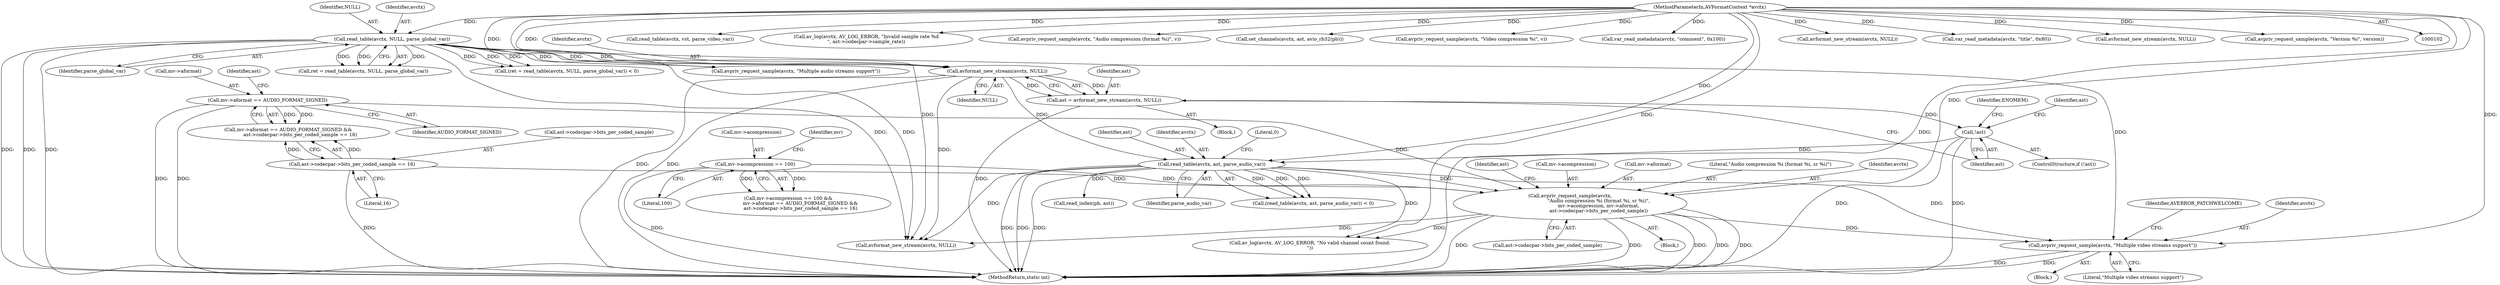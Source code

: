 digraph "0_FFmpeg_4f05e2e2dc1a89f38cd9f0960a6561083d714f1e@pointer" {
"1000561" [label="(Call,avpriv_request_sample(avctx, \"Multiple video streams support\"))"];
"1000436" [label="(Call,read_table(avctx, NULL, parse_global_var))"];
"1000103" [label="(MethodParameterIn,AVFormatContext *avctx)"];
"1000481" [label="(Call,read_table(avctx, ast, parse_audio_var))"];
"1000463" [label="(Call,avformat_new_stream(avctx, NULL))"];
"1000467" [label="(Call,!ast)"];
"1000461" [label="(Call,ast = avformat_new_stream(avctx, NULL))"];
"1000518" [label="(Call,avpriv_request_sample(avctx,\n                                      \"Audio compression %i (format %i, sr %i)\",\n                                      mv->acompression, mv->aformat,\n                                      ast->codecpar->bits_per_coded_sample))"];
"1000490" [label="(Call,mv->acompression == 100)"];
"1000496" [label="(Call,mv->aformat == AUDIO_FORMAT_SIGNED)"];
"1000501" [label="(Call,ast->codecpar->bits_per_coded_sample == 16)"];
"1000565" [label="(Identifier,AVERROR_PATCHWELCOME)"];
"1000433" [label="(Call,(ret = read_table(avctx, NULL, parse_global_var)) < 0)"];
"1000574" [label="(Call,avformat_new_stream(avctx, NULL))"];
"1000436" [label="(Call,read_table(avctx, NULL, parse_global_var))"];
"1000464" [label="(Identifier,avctx)"];
"1000502" [label="(Call,ast->codecpar->bits_per_coded_sample)"];
"1000594" [label="(Call,read_table(avctx, vst, parse_video_var))"];
"1000489" [label="(Call,mv->acompression == 100 &&\n                mv->aformat == AUDIO_FORMAT_SIGNED &&\n                ast->codecpar->bits_per_coded_sample == 16)"];
"1000496" [label="(Call,mv->aformat == AUDIO_FORMAT_SIGNED)"];
"1000517" [label="(Block,)"];
"1000535" [label="(Identifier,ast)"];
"1000563" [label="(Literal,\"Multiple video streams support\")"];
"1000501" [label="(Call,ast->codecpar->bits_per_coded_sample == 16)"];
"1000560" [label="(Block,)"];
"1000485" [label="(Literal,0)"];
"1000288" [label="(Call,av_log(avctx, AV_LOG_ERROR, \"Invalid sample rate %d\n\", ast->codecpar->sample_rate))"];
"1000336" [label="(Call,avpriv_request_sample(avctx, \"Audio compression (format %i)\", v))"];
"1000462" [label="(Identifier,ast)"];
"1000495" [label="(Call,mv->aformat == AUDIO_FORMAT_SIGNED &&\n                ast->codecpar->bits_per_coded_sample == 16)"];
"1000437" [label="(Identifier,avctx)"];
"1000310" [label="(Call,set_channels(avctx, ast, avio_rb32(pb)))"];
"1000494" [label="(Literal,100)"];
"1000521" [label="(Call,mv->acompression)"];
"1000524" [label="(Call,mv->aformat)"];
"1000480" [label="(Call,(read_table(avctx, ast, parse_audio_var)) < 0)"];
"1000625" [label="(MethodReturn,static int)"];
"1000439" [label="(Identifier,parse_global_var)"];
"1000468" [label="(Identifier,ast)"];
"1000226" [label="(Call,avpriv_request_sample(avctx, \"Video compression %i\", v))"];
"1000498" [label="(Identifier,mv)"];
"1000518" [label="(Call,avpriv_request_sample(avctx,\n                                      \"Audio compression %i (format %i, sr %i)\",\n                                      mv->acompression, mv->aformat,\n                                      ast->codecpar->bits_per_coded_sample))"];
"1000491" [label="(Call,mv->acompression)"];
"1000465" [label="(Identifier,NULL)"];
"1000490" [label="(Call,mv->acompression == 100)"];
"1000562" [label="(Identifier,avctx)"];
"1000471" [label="(Identifier,ENOMEM)"];
"1000520" [label="(Literal,\"Audio compression %i (format %i, sr %i)\")"];
"1000467" [label="(Call,!ast)"];
"1000475" [label="(Identifier,ast)"];
"1000347" [label="(Call,var_read_metadata(avctx, \"comment\", 0x100))"];
"1000450" [label="(Call,avpriv_request_sample(avctx, \"Multiple audio streams support\"))"];
"1000434" [label="(Call,ret = read_table(avctx, NULL, parse_global_var))"];
"1000605" [label="(Call,read_index(pb, ast))"];
"1000497" [label="(Call,mv->aformat)"];
"1000500" [label="(Identifier,AUDIO_FORMAT_SIGNED)"];
"1000548" [label="(Call,av_log(avctx, AV_LOG_ERROR, \"No valid channel count found.\n\"))"];
"1000147" [label="(Call,avformat_new_stream(avctx, NULL))"];
"1000561" [label="(Call,avpriv_request_sample(avctx, \"Multiple video streams support\"))"];
"1000463" [label="(Call,avformat_new_stream(avctx, NULL))"];
"1000481" [label="(Call,read_table(avctx, ast, parse_audio_var))"];
"1000483" [label="(Identifier,ast)"];
"1000519" [label="(Identifier,avctx)"];
"1000438" [label="(Identifier,NULL)"];
"1000343" [label="(Call,var_read_metadata(avctx, \"title\", 0x80))"];
"1000507" [label="(Literal,16)"];
"1000484" [label="(Identifier,parse_audio_var)"];
"1000158" [label="(Call,avformat_new_stream(avctx, NULL))"];
"1000461" [label="(Call,ast = avformat_new_stream(avctx, NULL))"];
"1000460" [label="(Block,)"];
"1000527" [label="(Call,ast->codecpar->bits_per_coded_sample)"];
"1000482" [label="(Identifier,avctx)"];
"1000466" [label="(ControlStructure,if (!ast))"];
"1000617" [label="(Call,avpriv_request_sample(avctx, \"Version %i\", version))"];
"1000103" [label="(MethodParameterIn,AVFormatContext *avctx)"];
"1000504" [label="(Identifier,ast)"];
"1000561" -> "1000560"  [label="AST: "];
"1000561" -> "1000563"  [label="CFG: "];
"1000562" -> "1000561"  [label="AST: "];
"1000563" -> "1000561"  [label="AST: "];
"1000565" -> "1000561"  [label="CFG: "];
"1000561" -> "1000625"  [label="DDG: "];
"1000561" -> "1000625"  [label="DDG: "];
"1000436" -> "1000561"  [label="DDG: "];
"1000481" -> "1000561"  [label="DDG: "];
"1000518" -> "1000561"  [label="DDG: "];
"1000103" -> "1000561"  [label="DDG: "];
"1000436" -> "1000434"  [label="AST: "];
"1000436" -> "1000439"  [label="CFG: "];
"1000437" -> "1000436"  [label="AST: "];
"1000438" -> "1000436"  [label="AST: "];
"1000439" -> "1000436"  [label="AST: "];
"1000434" -> "1000436"  [label="CFG: "];
"1000436" -> "1000625"  [label="DDG: "];
"1000436" -> "1000625"  [label="DDG: "];
"1000436" -> "1000625"  [label="DDG: "];
"1000436" -> "1000433"  [label="DDG: "];
"1000436" -> "1000433"  [label="DDG: "];
"1000436" -> "1000433"  [label="DDG: "];
"1000436" -> "1000434"  [label="DDG: "];
"1000436" -> "1000434"  [label="DDG: "];
"1000436" -> "1000434"  [label="DDG: "];
"1000103" -> "1000436"  [label="DDG: "];
"1000436" -> "1000450"  [label="DDG: "];
"1000436" -> "1000463"  [label="DDG: "];
"1000436" -> "1000463"  [label="DDG: "];
"1000436" -> "1000574"  [label="DDG: "];
"1000436" -> "1000574"  [label="DDG: "];
"1000103" -> "1000102"  [label="AST: "];
"1000103" -> "1000625"  [label="DDG: "];
"1000103" -> "1000147"  [label="DDG: "];
"1000103" -> "1000158"  [label="DDG: "];
"1000103" -> "1000226"  [label="DDG: "];
"1000103" -> "1000288"  [label="DDG: "];
"1000103" -> "1000310"  [label="DDG: "];
"1000103" -> "1000336"  [label="DDG: "];
"1000103" -> "1000343"  [label="DDG: "];
"1000103" -> "1000347"  [label="DDG: "];
"1000103" -> "1000450"  [label="DDG: "];
"1000103" -> "1000463"  [label="DDG: "];
"1000103" -> "1000481"  [label="DDG: "];
"1000103" -> "1000518"  [label="DDG: "];
"1000103" -> "1000548"  [label="DDG: "];
"1000103" -> "1000574"  [label="DDG: "];
"1000103" -> "1000594"  [label="DDG: "];
"1000103" -> "1000617"  [label="DDG: "];
"1000481" -> "1000480"  [label="AST: "];
"1000481" -> "1000484"  [label="CFG: "];
"1000482" -> "1000481"  [label="AST: "];
"1000483" -> "1000481"  [label="AST: "];
"1000484" -> "1000481"  [label="AST: "];
"1000485" -> "1000481"  [label="CFG: "];
"1000481" -> "1000625"  [label="DDG: "];
"1000481" -> "1000625"  [label="DDG: "];
"1000481" -> "1000625"  [label="DDG: "];
"1000481" -> "1000480"  [label="DDG: "];
"1000481" -> "1000480"  [label="DDG: "];
"1000481" -> "1000480"  [label="DDG: "];
"1000463" -> "1000481"  [label="DDG: "];
"1000467" -> "1000481"  [label="DDG: "];
"1000481" -> "1000518"  [label="DDG: "];
"1000481" -> "1000548"  [label="DDG: "];
"1000481" -> "1000574"  [label="DDG: "];
"1000481" -> "1000605"  [label="DDG: "];
"1000463" -> "1000461"  [label="AST: "];
"1000463" -> "1000465"  [label="CFG: "];
"1000464" -> "1000463"  [label="AST: "];
"1000465" -> "1000463"  [label="AST: "];
"1000461" -> "1000463"  [label="CFG: "];
"1000463" -> "1000625"  [label="DDG: "];
"1000463" -> "1000625"  [label="DDG: "];
"1000463" -> "1000461"  [label="DDG: "];
"1000463" -> "1000461"  [label="DDG: "];
"1000463" -> "1000574"  [label="DDG: "];
"1000467" -> "1000466"  [label="AST: "];
"1000467" -> "1000468"  [label="CFG: "];
"1000468" -> "1000467"  [label="AST: "];
"1000471" -> "1000467"  [label="CFG: "];
"1000475" -> "1000467"  [label="CFG: "];
"1000467" -> "1000625"  [label="DDG: "];
"1000467" -> "1000625"  [label="DDG: "];
"1000461" -> "1000467"  [label="DDG: "];
"1000461" -> "1000460"  [label="AST: "];
"1000462" -> "1000461"  [label="AST: "];
"1000468" -> "1000461"  [label="CFG: "];
"1000461" -> "1000625"  [label="DDG: "];
"1000518" -> "1000517"  [label="AST: "];
"1000518" -> "1000527"  [label="CFG: "];
"1000519" -> "1000518"  [label="AST: "];
"1000520" -> "1000518"  [label="AST: "];
"1000521" -> "1000518"  [label="AST: "];
"1000524" -> "1000518"  [label="AST: "];
"1000527" -> "1000518"  [label="AST: "];
"1000535" -> "1000518"  [label="CFG: "];
"1000518" -> "1000625"  [label="DDG: "];
"1000518" -> "1000625"  [label="DDG: "];
"1000518" -> "1000625"  [label="DDG: "];
"1000518" -> "1000625"  [label="DDG: "];
"1000518" -> "1000625"  [label="DDG: "];
"1000490" -> "1000518"  [label="DDG: "];
"1000496" -> "1000518"  [label="DDG: "];
"1000501" -> "1000518"  [label="DDG: "];
"1000518" -> "1000548"  [label="DDG: "];
"1000518" -> "1000574"  [label="DDG: "];
"1000490" -> "1000489"  [label="AST: "];
"1000490" -> "1000494"  [label="CFG: "];
"1000491" -> "1000490"  [label="AST: "];
"1000494" -> "1000490"  [label="AST: "];
"1000498" -> "1000490"  [label="CFG: "];
"1000489" -> "1000490"  [label="CFG: "];
"1000490" -> "1000625"  [label="DDG: "];
"1000490" -> "1000489"  [label="DDG: "];
"1000490" -> "1000489"  [label="DDG: "];
"1000496" -> "1000495"  [label="AST: "];
"1000496" -> "1000500"  [label="CFG: "];
"1000497" -> "1000496"  [label="AST: "];
"1000500" -> "1000496"  [label="AST: "];
"1000504" -> "1000496"  [label="CFG: "];
"1000495" -> "1000496"  [label="CFG: "];
"1000496" -> "1000625"  [label="DDG: "];
"1000496" -> "1000625"  [label="DDG: "];
"1000496" -> "1000495"  [label="DDG: "];
"1000496" -> "1000495"  [label="DDG: "];
"1000501" -> "1000495"  [label="AST: "];
"1000501" -> "1000507"  [label="CFG: "];
"1000502" -> "1000501"  [label="AST: "];
"1000507" -> "1000501"  [label="AST: "];
"1000495" -> "1000501"  [label="CFG: "];
"1000501" -> "1000625"  [label="DDG: "];
"1000501" -> "1000495"  [label="DDG: "];
"1000501" -> "1000495"  [label="DDG: "];
}
